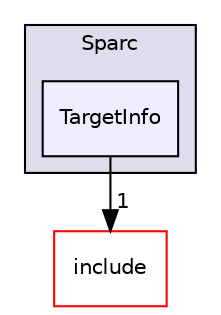 digraph "lib/Target/Sparc/TargetInfo" {
  bgcolor=transparent;
  compound=true
  node [ fontsize="10", fontname="Helvetica"];
  edge [ labelfontsize="10", labelfontname="Helvetica"];
  subgraph clusterdir_f1b76fdca6a2e33ab26615bd113f413d {
    graph [ bgcolor="#ddddee", pencolor="black", label="Sparc" fontname="Helvetica", fontsize="10", URL="dir_f1b76fdca6a2e33ab26615bd113f413d.html"]
  dir_3edffd28e0be180ca9acf7c70b2ff838 [shape=box, label="TargetInfo", style="filled", fillcolor="#eeeeff", pencolor="black", URL="dir_3edffd28e0be180ca9acf7c70b2ff838.html"];
  }
  dir_d44c64559bbebec7f509842c48db8b23 [shape=box label="include" color="red" URL="dir_d44c64559bbebec7f509842c48db8b23.html"];
  dir_3edffd28e0be180ca9acf7c70b2ff838->dir_d44c64559bbebec7f509842c48db8b23 [headlabel="1", labeldistance=1.5 headhref="dir_000186_000001.html"];
}
